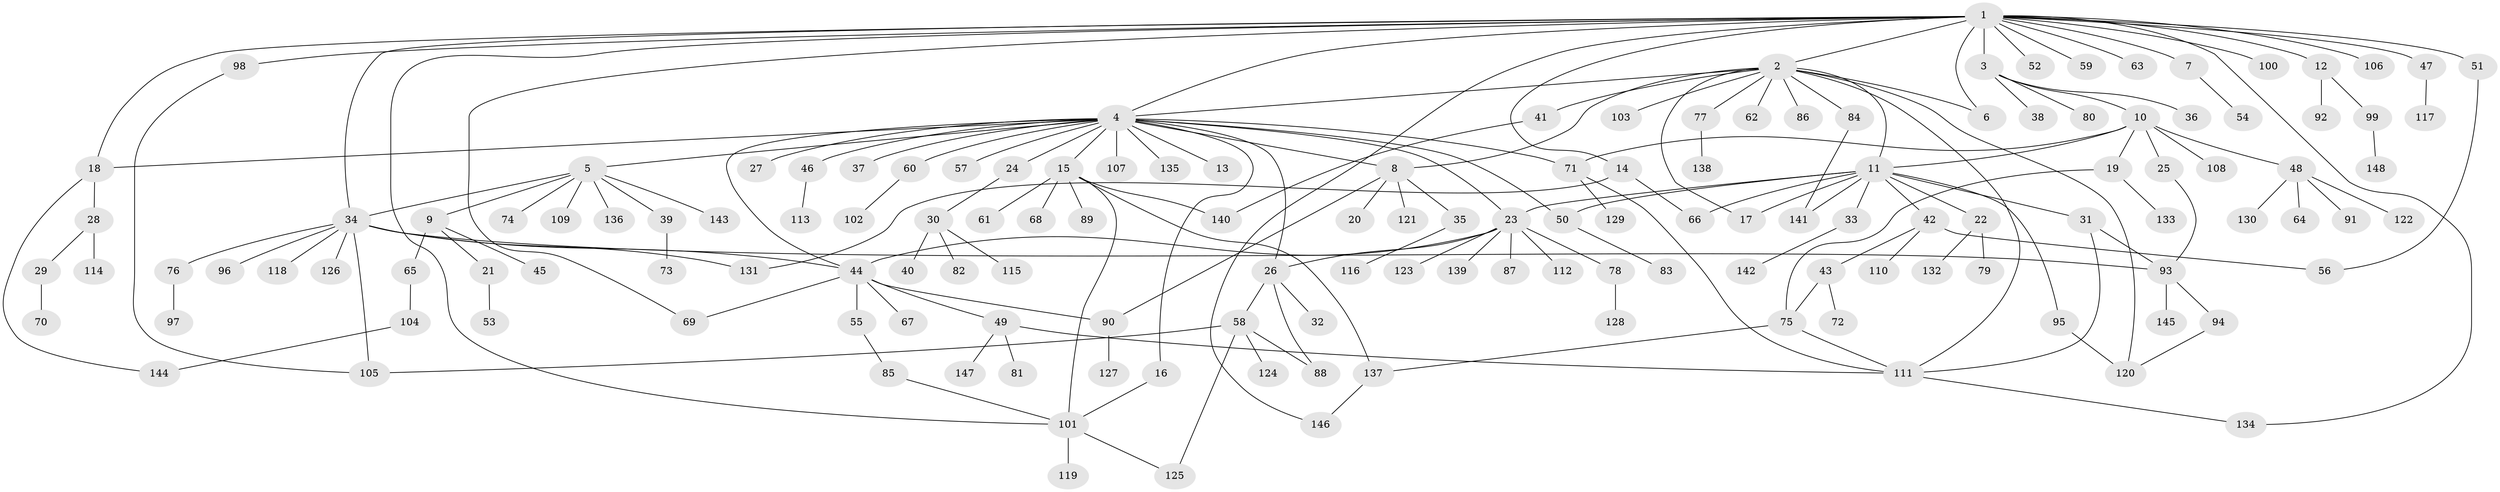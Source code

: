 // coarse degree distribution, {20: 0.009174311926605505, 30: 0.009174311926605505, 4: 0.06422018348623854, 7: 0.01834862385321101, 2: 0.21100917431192662, 1: 0.5321100917431193, 3: 0.08256880733944955, 10: 0.01834862385321101, 11: 0.009174311926605505, 6: 0.01834862385321101, 8: 0.009174311926605505, 9: 0.009174311926605505, 5: 0.009174311926605505}
// Generated by graph-tools (version 1.1) at 2025/23/03/03/25 07:23:48]
// undirected, 148 vertices, 187 edges
graph export_dot {
graph [start="1"]
  node [color=gray90,style=filled];
  1;
  2;
  3;
  4;
  5;
  6;
  7;
  8;
  9;
  10;
  11;
  12;
  13;
  14;
  15;
  16;
  17;
  18;
  19;
  20;
  21;
  22;
  23;
  24;
  25;
  26;
  27;
  28;
  29;
  30;
  31;
  32;
  33;
  34;
  35;
  36;
  37;
  38;
  39;
  40;
  41;
  42;
  43;
  44;
  45;
  46;
  47;
  48;
  49;
  50;
  51;
  52;
  53;
  54;
  55;
  56;
  57;
  58;
  59;
  60;
  61;
  62;
  63;
  64;
  65;
  66;
  67;
  68;
  69;
  70;
  71;
  72;
  73;
  74;
  75;
  76;
  77;
  78;
  79;
  80;
  81;
  82;
  83;
  84;
  85;
  86;
  87;
  88;
  89;
  90;
  91;
  92;
  93;
  94;
  95;
  96;
  97;
  98;
  99;
  100;
  101;
  102;
  103;
  104;
  105;
  106;
  107;
  108;
  109;
  110;
  111;
  112;
  113;
  114;
  115;
  116;
  117;
  118;
  119;
  120;
  121;
  122;
  123;
  124;
  125;
  126;
  127;
  128;
  129;
  130;
  131;
  132;
  133;
  134;
  135;
  136;
  137;
  138;
  139;
  140;
  141;
  142;
  143;
  144;
  145;
  146;
  147;
  148;
  1 -- 2;
  1 -- 3;
  1 -- 4;
  1 -- 6;
  1 -- 7;
  1 -- 12;
  1 -- 14;
  1 -- 18;
  1 -- 34;
  1 -- 47;
  1 -- 51;
  1 -- 52;
  1 -- 59;
  1 -- 63;
  1 -- 69;
  1 -- 98;
  1 -- 100;
  1 -- 101;
  1 -- 106;
  1 -- 134;
  1 -- 146;
  2 -- 4;
  2 -- 6;
  2 -- 8;
  2 -- 11;
  2 -- 17;
  2 -- 41;
  2 -- 62;
  2 -- 77;
  2 -- 84;
  2 -- 86;
  2 -- 103;
  2 -- 111;
  2 -- 120;
  3 -- 10;
  3 -- 36;
  3 -- 38;
  3 -- 80;
  4 -- 5;
  4 -- 8;
  4 -- 13;
  4 -- 15;
  4 -- 16;
  4 -- 18;
  4 -- 23;
  4 -- 24;
  4 -- 26;
  4 -- 27;
  4 -- 37;
  4 -- 44;
  4 -- 46;
  4 -- 50;
  4 -- 57;
  4 -- 60;
  4 -- 71;
  4 -- 107;
  4 -- 135;
  5 -- 9;
  5 -- 34;
  5 -- 39;
  5 -- 74;
  5 -- 109;
  5 -- 136;
  5 -- 143;
  7 -- 54;
  8 -- 20;
  8 -- 35;
  8 -- 90;
  8 -- 121;
  9 -- 21;
  9 -- 45;
  9 -- 65;
  10 -- 11;
  10 -- 19;
  10 -- 25;
  10 -- 48;
  10 -- 71;
  10 -- 108;
  11 -- 17;
  11 -- 22;
  11 -- 23;
  11 -- 31;
  11 -- 33;
  11 -- 42;
  11 -- 50;
  11 -- 66;
  11 -- 95;
  11 -- 141;
  12 -- 92;
  12 -- 99;
  14 -- 66;
  14 -- 131;
  15 -- 61;
  15 -- 68;
  15 -- 89;
  15 -- 101;
  15 -- 137;
  15 -- 140;
  16 -- 101;
  18 -- 28;
  18 -- 144;
  19 -- 75;
  19 -- 133;
  21 -- 53;
  22 -- 79;
  22 -- 132;
  23 -- 26;
  23 -- 44;
  23 -- 78;
  23 -- 87;
  23 -- 112;
  23 -- 123;
  23 -- 139;
  24 -- 30;
  25 -- 93;
  26 -- 32;
  26 -- 58;
  26 -- 88;
  28 -- 29;
  28 -- 114;
  29 -- 70;
  30 -- 40;
  30 -- 82;
  30 -- 115;
  31 -- 93;
  31 -- 111;
  33 -- 142;
  34 -- 44;
  34 -- 76;
  34 -- 93;
  34 -- 96;
  34 -- 105;
  34 -- 118;
  34 -- 126;
  34 -- 131;
  35 -- 116;
  39 -- 73;
  41 -- 140;
  42 -- 43;
  42 -- 56;
  42 -- 110;
  43 -- 72;
  43 -- 75;
  44 -- 49;
  44 -- 55;
  44 -- 67;
  44 -- 69;
  44 -- 90;
  46 -- 113;
  47 -- 117;
  48 -- 64;
  48 -- 91;
  48 -- 122;
  48 -- 130;
  49 -- 81;
  49 -- 111;
  49 -- 147;
  50 -- 83;
  51 -- 56;
  55 -- 85;
  58 -- 88;
  58 -- 105;
  58 -- 124;
  58 -- 125;
  60 -- 102;
  65 -- 104;
  71 -- 111;
  71 -- 129;
  75 -- 111;
  75 -- 137;
  76 -- 97;
  77 -- 138;
  78 -- 128;
  84 -- 141;
  85 -- 101;
  90 -- 127;
  93 -- 94;
  93 -- 145;
  94 -- 120;
  95 -- 120;
  98 -- 105;
  99 -- 148;
  101 -- 119;
  101 -- 125;
  104 -- 144;
  111 -- 134;
  137 -- 146;
}
